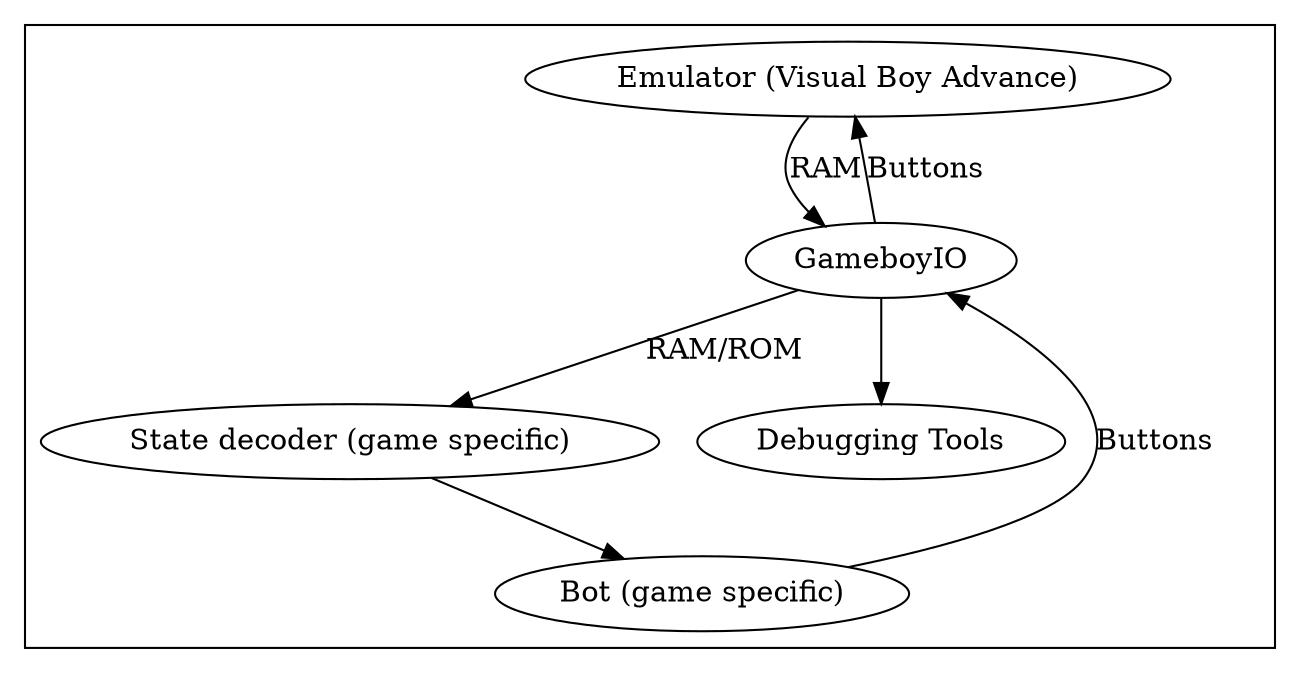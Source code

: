 digraph {
	Emulator[label = "Emulator (Visual Boy Advance)"]
	Emulator -> GameboyIO [label = "RAM"]

	subgraph cluster_0 {
		color = black
		GameboyIO
		StateDecoder[label = "State decoder (game specific)"] 
		GameBot[label = "Bot (game specific)"] 
		DebuggingTools[label = "Debugging Tools"]

		GameboyIO -> Emulator [label = "Buttons"]

		GameboyIO -> DebuggingTools
		GameboyIO -> StateDecoder[label = "RAM/ROM"]
		StateDecoder -> GameBot
		GameBot -> GameboyIO [label = "Buttons"]
	}
}
